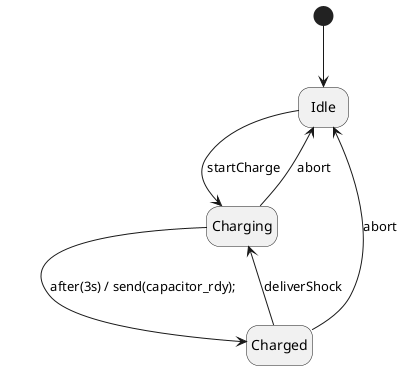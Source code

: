@startuml
hide empty description
[*] --> Idle
Idle --> Charging : startCharge
Charging --> Charged : after(3s) / send(capacitor_rdy);
Charging --> Idle : abort
Charged --> Idle : abort
Charged --> Charging : deliverShock
@enduml
